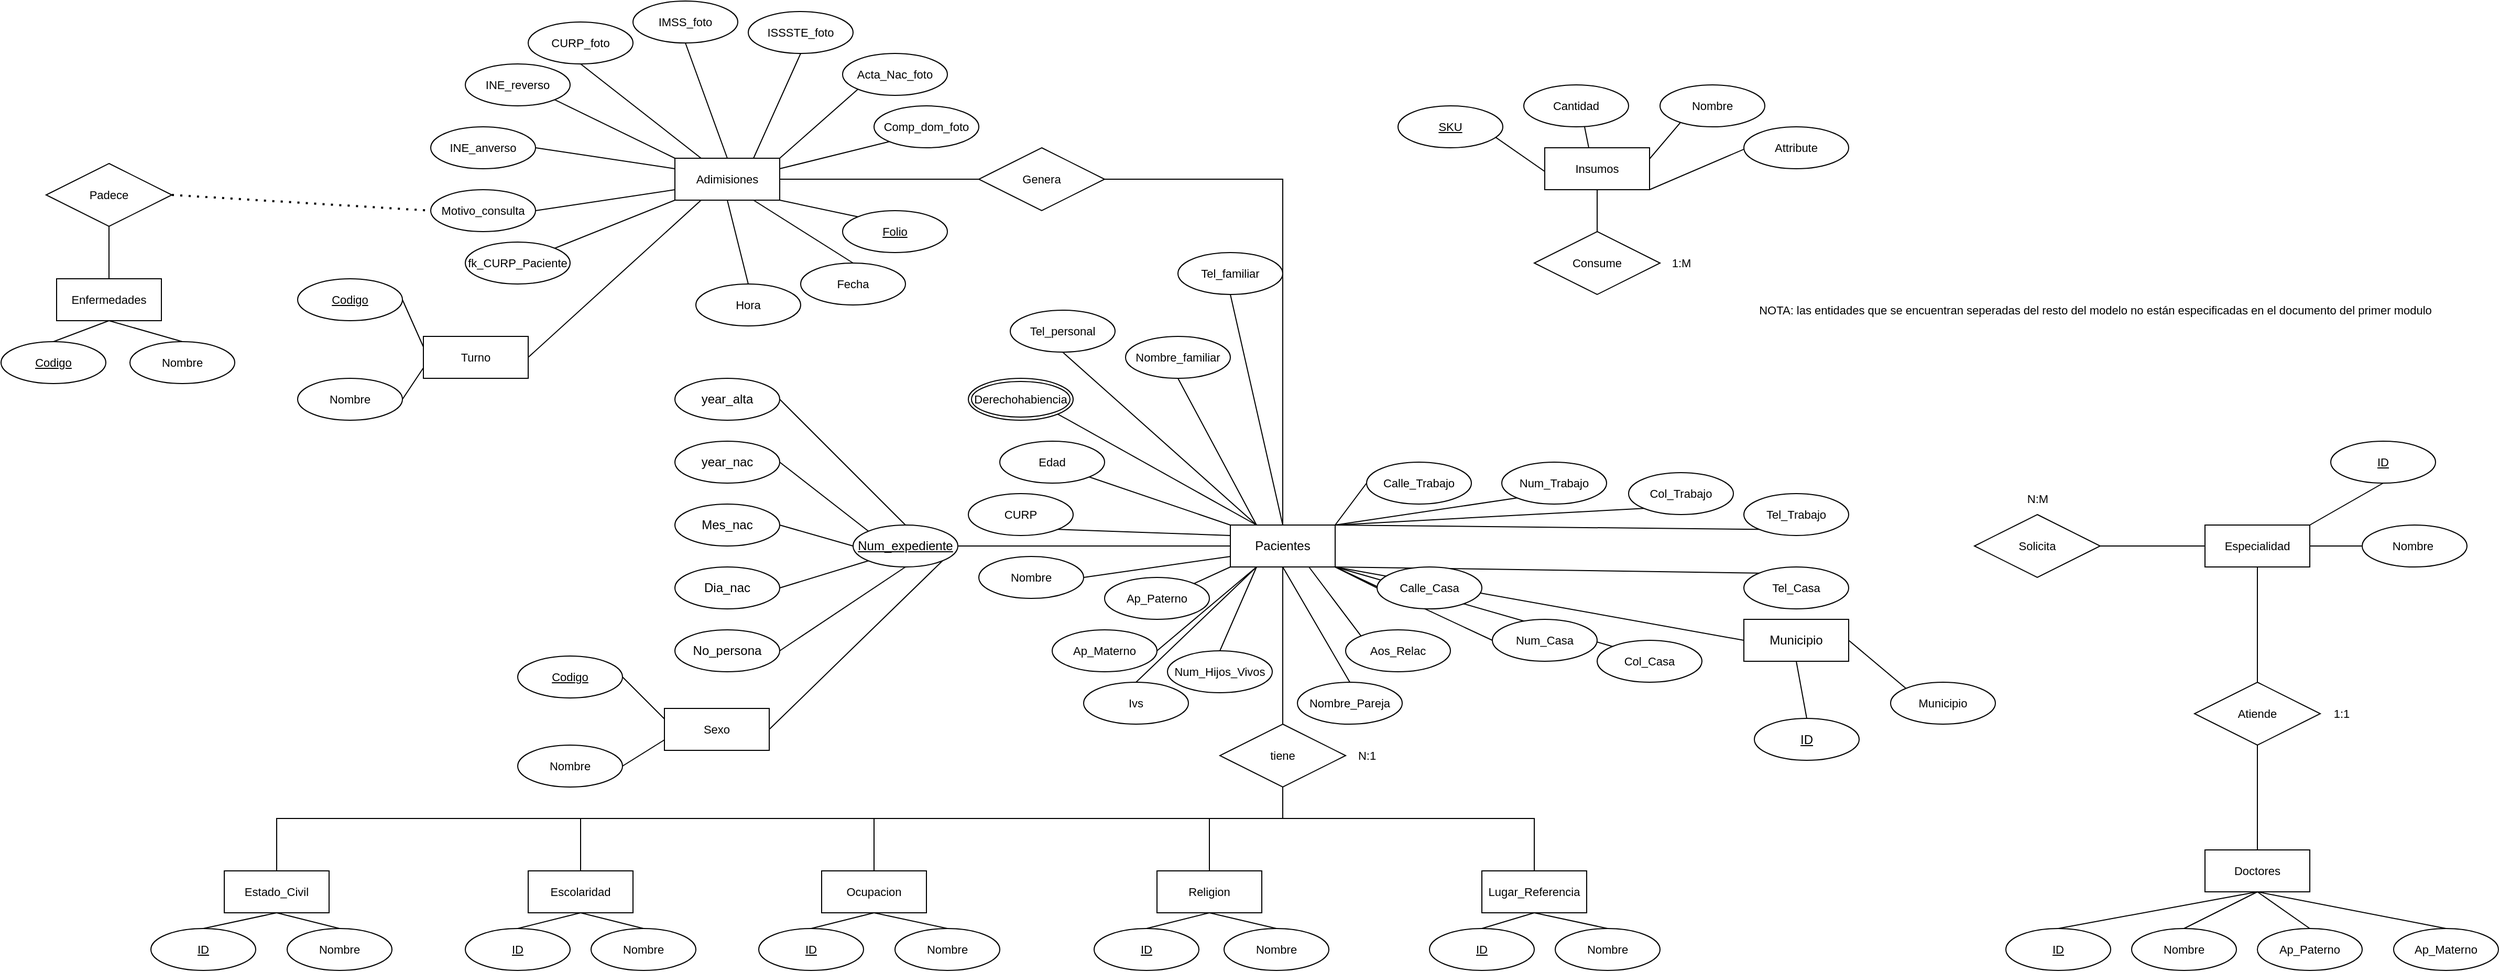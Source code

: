 <mxfile version="20.8.16" type="device"><diagram name="Página-1" id="KdOjH_OV9E3N-atYMnl3"><mxGraphModel dx="1707" dy="1693" grid="1" gridSize="10" guides="1" tooltips="1" connect="1" arrows="1" fold="1" page="1" pageScale="1" pageWidth="827" pageHeight="1169" math="0" shadow="0"><root><mxCell id="0"/><mxCell id="1" parent="0"/><mxCell id="q0qKNwdCl6eWZ-8mr_u_-44" style="edgeStyle=none;shape=connector;rounded=0;orthogonalLoop=1;jettySize=auto;html=1;exitX=0;exitY=0;exitDx=0;exitDy=0;entryX=1;entryY=1;entryDx=0;entryDy=0;labelBackgroundColor=default;strokeColor=default;fontFamily=Helvetica;fontSize=11;fontColor=default;endArrow=none;" parent="1" source="coaWw3uPjh0l6r2F-VyE-25" target="G4YI8RAcO5-3XfMsgdPJ-1" edge="1"><mxGeometry relative="1" as="geometry"/></mxCell><mxCell id="q0qKNwdCl6eWZ-8mr_u_-43" style="edgeStyle=none;shape=connector;rounded=0;orthogonalLoop=1;jettySize=auto;html=1;entryX=1;entryY=1;entryDx=0;entryDy=0;labelBackgroundColor=default;strokeColor=default;fontFamily=Helvetica;fontSize=11;fontColor=default;endArrow=none;exitX=0;exitY=0.5;exitDx=0;exitDy=0;" parent="1" source="9sOYKm0W4JcWEYQdcKSD-1" target="G4YI8RAcO5-3XfMsgdPJ-1" edge="1"><mxGeometry relative="1" as="geometry"><mxPoint x="830" y="460" as="sourcePoint"/></mxGeometry></mxCell><mxCell id="coaWw3uPjh0l6r2F-VyE-11" style="edgeStyle=none;shape=connector;rounded=0;orthogonalLoop=1;jettySize=auto;html=1;exitX=0;exitY=0.25;exitDx=0;exitDy=0;entryX=1;entryY=1;entryDx=0;entryDy=0;labelBackgroundColor=default;strokeColor=default;fontFamily=Helvetica;fontSize=11;fontColor=default;endArrow=none;" parent="1" source="G4YI8RAcO5-3XfMsgdPJ-1" target="G4YI8RAcO5-3XfMsgdPJ-18" edge="1"><mxGeometry relative="1" as="geometry"/></mxCell><mxCell id="coaWw3uPjh0l6r2F-VyE-43" style="edgeStyle=none;shape=connector;rounded=0;orthogonalLoop=1;jettySize=auto;html=1;exitX=0.75;exitY=1;exitDx=0;exitDy=0;entryX=0;entryY=0;entryDx=0;entryDy=0;labelBackgroundColor=default;strokeColor=default;fontFamily=Helvetica;fontSize=11;fontColor=default;endArrow=none;" parent="1" source="G4YI8RAcO5-3XfMsgdPJ-1" target="coaWw3uPjh0l6r2F-VyE-22" edge="1"><mxGeometry relative="1" as="geometry"/></mxCell><mxCell id="coaWw3uPjh0l6r2F-VyE-44" style="edgeStyle=none;shape=connector;rounded=0;orthogonalLoop=1;jettySize=auto;html=1;exitX=0.25;exitY=1;exitDx=0;exitDy=0;entryX=0.5;entryY=0;entryDx=0;entryDy=0;labelBackgroundColor=default;strokeColor=default;fontFamily=Helvetica;fontSize=11;fontColor=default;endArrow=none;" parent="1" source="G4YI8RAcO5-3XfMsgdPJ-1" target="coaWw3uPjh0l6r2F-VyE-10" edge="1"><mxGeometry relative="1" as="geometry"/></mxCell><mxCell id="coaWw3uPjh0l6r2F-VyE-46" style="edgeStyle=none;shape=connector;rounded=0;orthogonalLoop=1;jettySize=auto;html=1;exitX=0.5;exitY=1;exitDx=0;exitDy=0;entryX=0.5;entryY=0;entryDx=0;entryDy=0;labelBackgroundColor=default;strokeColor=default;fontFamily=Helvetica;fontSize=11;fontColor=default;endArrow=none;" parent="1" source="G4YI8RAcO5-3XfMsgdPJ-1" target="coaWw3uPjh0l6r2F-VyE-45" edge="1"><mxGeometry relative="1" as="geometry"/></mxCell><mxCell id="coaWw3uPjh0l6r2F-VyE-61" style="edgeStyle=none;shape=connector;rounded=0;orthogonalLoop=1;jettySize=auto;html=1;exitX=1;exitY=1;exitDx=0;exitDy=0;entryX=0;entryY=0.5;entryDx=0;entryDy=0;labelBackgroundColor=default;strokeColor=default;fontFamily=Helvetica;fontSize=11;fontColor=default;endArrow=none;" parent="1" source="G4YI8RAcO5-3XfMsgdPJ-1" target="coaWw3uPjh0l6r2F-VyE-23" edge="1"><mxGeometry relative="1" as="geometry"/></mxCell><mxCell id="coaWw3uPjh0l6r2F-VyE-65" style="edgeStyle=none;shape=connector;rounded=0;orthogonalLoop=1;jettySize=auto;html=1;exitX=1;exitY=1;exitDx=0;exitDy=0;entryX=0;entryY=0;entryDx=0;entryDy=0;labelBackgroundColor=default;strokeColor=default;fontFamily=Helvetica;fontSize=11;fontColor=default;endArrow=none;" parent="1" source="G4YI8RAcO5-3XfMsgdPJ-1" target="coaWw3uPjh0l6r2F-VyE-26" edge="1"><mxGeometry relative="1" as="geometry"/></mxCell><mxCell id="coaWw3uPjh0l6r2F-VyE-66" style="edgeStyle=none;shape=connector;rounded=0;orthogonalLoop=1;jettySize=auto;html=1;exitX=1;exitY=0;exitDx=0;exitDy=0;entryX=0;entryY=0.5;entryDx=0;entryDy=0;labelBackgroundColor=default;strokeColor=default;fontFamily=Helvetica;fontSize=11;fontColor=default;endArrow=none;" parent="1" source="G4YI8RAcO5-3XfMsgdPJ-1" target="coaWw3uPjh0l6r2F-VyE-27" edge="1"><mxGeometry relative="1" as="geometry"/></mxCell><mxCell id="coaWw3uPjh0l6r2F-VyE-67" style="edgeStyle=none;shape=connector;rounded=0;orthogonalLoop=1;jettySize=auto;html=1;exitX=1;exitY=0;exitDx=0;exitDy=0;entryX=0;entryY=1;entryDx=0;entryDy=0;labelBackgroundColor=default;strokeColor=default;fontFamily=Helvetica;fontSize=11;fontColor=default;endArrow=none;" parent="1" source="G4YI8RAcO5-3XfMsgdPJ-1" target="coaWw3uPjh0l6r2F-VyE-28" edge="1"><mxGeometry relative="1" as="geometry"/></mxCell><mxCell id="coaWw3uPjh0l6r2F-VyE-68" style="edgeStyle=none;shape=connector;rounded=0;orthogonalLoop=1;jettySize=auto;html=1;exitX=1;exitY=0;exitDx=0;exitDy=0;entryX=0;entryY=1;entryDx=0;entryDy=0;labelBackgroundColor=default;strokeColor=default;fontFamily=Helvetica;fontSize=11;fontColor=default;endArrow=none;" parent="1" source="G4YI8RAcO5-3XfMsgdPJ-1" target="coaWw3uPjh0l6r2F-VyE-29" edge="1"><mxGeometry relative="1" as="geometry"/></mxCell><mxCell id="coaWw3uPjh0l6r2F-VyE-69" style="edgeStyle=none;shape=connector;rounded=0;orthogonalLoop=1;jettySize=auto;html=1;exitX=1;exitY=0;exitDx=0;exitDy=0;entryX=0;entryY=1;entryDx=0;entryDy=0;labelBackgroundColor=default;strokeColor=default;fontFamily=Helvetica;fontSize=11;fontColor=default;endArrow=none;" parent="1" source="G4YI8RAcO5-3XfMsgdPJ-1" target="coaWw3uPjh0l6r2F-VyE-30" edge="1"><mxGeometry relative="1" as="geometry"/></mxCell><mxCell id="G4YI8RAcO5-3XfMsgdPJ-1" value="Pacientes" style="whiteSpace=wrap;html=1;align=center;" parent="1" vertex="1"><mxGeometry x="350" y="360" width="100" height="40" as="geometry"/></mxCell><mxCell id="G4YI8RAcO5-3XfMsgdPJ-2" value="year_alta" style="ellipse;whiteSpace=wrap;html=1;align=center;" parent="1" vertex="1"><mxGeometry x="-180" y="220" width="100" height="40" as="geometry"/></mxCell><mxCell id="G4YI8RAcO5-3XfMsgdPJ-17" style="edgeStyle=none;shape=connector;rounded=0;orthogonalLoop=1;jettySize=auto;html=1;exitX=1;exitY=0.5;exitDx=0;exitDy=0;entryX=0;entryY=0.5;entryDx=0;entryDy=0;labelBackgroundColor=default;strokeColor=default;fontFamily=Helvetica;fontSize=11;fontColor=default;endArrow=none;" parent="1" source="G4YI8RAcO5-3XfMsgdPJ-3" target="G4YI8RAcO5-3XfMsgdPJ-1" edge="1"><mxGeometry relative="1" as="geometry"/></mxCell><mxCell id="G4YI8RAcO5-3XfMsgdPJ-3" value="Num_expediente" style="ellipse;whiteSpace=wrap;html=1;align=center;fontStyle=4;" parent="1" vertex="1"><mxGeometry x="-10" y="360" width="100" height="40" as="geometry"/></mxCell><mxCell id="G4YI8RAcO5-3XfMsgdPJ-12" style="edgeStyle=none;shape=connector;rounded=0;orthogonalLoop=1;jettySize=auto;html=1;exitX=1;exitY=0.5;exitDx=0;exitDy=0;entryX=0;entryY=0;entryDx=0;entryDy=0;labelBackgroundColor=default;strokeColor=default;fontFamily=Helvetica;fontSize=11;fontColor=default;endArrow=none;" parent="1" source="G4YI8RAcO5-3XfMsgdPJ-4" target="G4YI8RAcO5-3XfMsgdPJ-3" edge="1"><mxGeometry relative="1" as="geometry"/></mxCell><mxCell id="G4YI8RAcO5-3XfMsgdPJ-4" value="year_nac" style="ellipse;whiteSpace=wrap;html=1;align=center;" parent="1" vertex="1"><mxGeometry x="-180" y="280" width="100" height="40" as="geometry"/></mxCell><mxCell id="G4YI8RAcO5-3XfMsgdPJ-13" style="edgeStyle=none;shape=connector;rounded=0;orthogonalLoop=1;jettySize=auto;html=1;exitX=1;exitY=0.5;exitDx=0;exitDy=0;entryX=0;entryY=0.5;entryDx=0;entryDy=0;labelBackgroundColor=default;strokeColor=default;fontFamily=Helvetica;fontSize=11;fontColor=default;endArrow=none;" parent="1" source="G4YI8RAcO5-3XfMsgdPJ-5" target="G4YI8RAcO5-3XfMsgdPJ-3" edge="1"><mxGeometry relative="1" as="geometry"/></mxCell><mxCell id="G4YI8RAcO5-3XfMsgdPJ-5" value="Mes_nac" style="ellipse;whiteSpace=wrap;html=1;align=center;" parent="1" vertex="1"><mxGeometry x="-180" y="340" width="100" height="40" as="geometry"/></mxCell><mxCell id="G4YI8RAcO5-3XfMsgdPJ-14" style="edgeStyle=none;shape=connector;rounded=0;orthogonalLoop=1;jettySize=auto;html=1;exitX=1;exitY=0.5;exitDx=0;exitDy=0;entryX=0;entryY=1;entryDx=0;entryDy=0;labelBackgroundColor=default;strokeColor=default;fontFamily=Helvetica;fontSize=11;fontColor=default;endArrow=none;" parent="1" source="G4YI8RAcO5-3XfMsgdPJ-7" target="G4YI8RAcO5-3XfMsgdPJ-3" edge="1"><mxGeometry relative="1" as="geometry"/></mxCell><mxCell id="G4YI8RAcO5-3XfMsgdPJ-7" value="Dia_nac" style="ellipse;whiteSpace=wrap;html=1;align=center;" parent="1" vertex="1"><mxGeometry x="-180" y="400" width="100" height="40" as="geometry"/></mxCell><mxCell id="G4YI8RAcO5-3XfMsgdPJ-8" value="" style="endArrow=none;html=1;rounded=0;exitX=1;exitY=0.5;exitDx=0;exitDy=0;entryX=0.5;entryY=0;entryDx=0;entryDy=0;" parent="1" source="G4YI8RAcO5-3XfMsgdPJ-2" target="G4YI8RAcO5-3XfMsgdPJ-3" edge="1"><mxGeometry relative="1" as="geometry"><mxPoint x="-70" y="270" as="sourcePoint"/><mxPoint x="90" y="270" as="targetPoint"/></mxGeometry></mxCell><mxCell id="G4YI8RAcO5-3XfMsgdPJ-15" style="edgeStyle=none;shape=connector;rounded=0;orthogonalLoop=1;jettySize=auto;html=1;exitX=1;exitY=0.5;exitDx=0;exitDy=0;entryX=0.5;entryY=1;entryDx=0;entryDy=0;labelBackgroundColor=default;strokeColor=default;fontFamily=Helvetica;fontSize=11;fontColor=default;endArrow=none;" parent="1" source="G4YI8RAcO5-3XfMsgdPJ-9" target="G4YI8RAcO5-3XfMsgdPJ-3" edge="1"><mxGeometry relative="1" as="geometry"/></mxCell><mxCell id="G4YI8RAcO5-3XfMsgdPJ-9" value="No_persona" style="ellipse;whiteSpace=wrap;html=1;align=center;" parent="1" vertex="1"><mxGeometry x="-180" y="460" width="100" height="40" as="geometry"/></mxCell><mxCell id="G4YI8RAcO5-3XfMsgdPJ-16" style="edgeStyle=none;shape=connector;rounded=0;orthogonalLoop=1;jettySize=auto;html=1;exitX=1;exitY=0.5;exitDx=0;exitDy=0;entryX=1;entryY=1;entryDx=0;entryDy=0;labelBackgroundColor=default;strokeColor=default;fontFamily=Helvetica;fontSize=11;fontColor=default;endArrow=none;" parent="1" source="WU-v4Uy4zoRVVfhgY9IU-2" target="G4YI8RAcO5-3XfMsgdPJ-3" edge="1"><mxGeometry relative="1" as="geometry"><mxPoint x="-80.0" y="540" as="sourcePoint"/></mxGeometry></mxCell><mxCell id="G4YI8RAcO5-3XfMsgdPJ-18" value="CURP" style="ellipse;whiteSpace=wrap;html=1;align=center;fontFamily=Helvetica;fontSize=11;fontColor=default;" parent="1" vertex="1"><mxGeometry x="100" y="330" width="100" height="40" as="geometry"/></mxCell><mxCell id="coaWw3uPjh0l6r2F-VyE-12" style="edgeStyle=none;shape=connector;rounded=0;orthogonalLoop=1;jettySize=auto;html=1;exitX=1;exitY=1;exitDx=0;exitDy=0;entryX=0;entryY=0;entryDx=0;entryDy=0;labelBackgroundColor=default;strokeColor=default;fontFamily=Helvetica;fontSize=11;fontColor=default;endArrow=none;" parent="1" source="G4YI8RAcO5-3XfMsgdPJ-19" target="G4YI8RAcO5-3XfMsgdPJ-1" edge="1"><mxGeometry relative="1" as="geometry"/></mxCell><mxCell id="G4YI8RAcO5-3XfMsgdPJ-19" value="Edad" style="ellipse;whiteSpace=wrap;html=1;align=center;fontFamily=Helvetica;fontSize=11;fontColor=default;" parent="1" vertex="1"><mxGeometry x="130" y="280" width="100" height="40" as="geometry"/></mxCell><mxCell id="ZWeXODDX55q7bk78AqDk-7" style="edgeStyle=none;shape=connector;rounded=0;orthogonalLoop=1;jettySize=auto;html=1;exitX=1;exitY=1;exitDx=0;exitDy=0;entryX=0.25;entryY=0;entryDx=0;entryDy=0;labelBackgroundColor=default;strokeColor=default;fontFamily=Helvetica;fontSize=11;fontColor=default;endArrow=none;" parent="1" source="q0qKNwdCl6eWZ-8mr_u_-38" target="G4YI8RAcO5-3XfMsgdPJ-1" edge="1"><mxGeometry relative="1" as="geometry"><mxPoint x="190" y="260" as="sourcePoint"/></mxGeometry></mxCell><mxCell id="ZWeXODDX55q7bk78AqDk-11" style="edgeStyle=none;shape=connector;rounded=0;orthogonalLoop=1;jettySize=auto;html=1;exitX=0.5;exitY=1;exitDx=0;exitDy=0;entryX=0.5;entryY=0;entryDx=0;entryDy=0;labelBackgroundColor=default;strokeColor=default;fontFamily=Helvetica;fontSize=11;fontColor=default;endArrow=none;" parent="1" source="G4YI8RAcO5-3XfMsgdPJ-21" target="G4YI8RAcO5-3XfMsgdPJ-23" edge="1"><mxGeometry relative="1" as="geometry"/></mxCell><mxCell id="G4YI8RAcO5-3XfMsgdPJ-21" value="Enfermedades" style="whiteSpace=wrap;html=1;align=center;fontFamily=Helvetica;fontSize=11;fontColor=default;" parent="1" vertex="1"><mxGeometry x="-770" y="125" width="100" height="40" as="geometry"/></mxCell><mxCell id="ZWeXODDX55q7bk78AqDk-10" style="edgeStyle=none;shape=connector;rounded=0;orthogonalLoop=1;jettySize=auto;html=1;exitX=0.5;exitY=0;exitDx=0;exitDy=0;entryX=0.5;entryY=1;entryDx=0;entryDy=0;labelBackgroundColor=default;strokeColor=default;fontFamily=Helvetica;fontSize=11;fontColor=default;endArrow=none;" parent="1" source="G4YI8RAcO5-3XfMsgdPJ-22" target="G4YI8RAcO5-3XfMsgdPJ-21" edge="1"><mxGeometry relative="1" as="geometry"/></mxCell><mxCell id="G4YI8RAcO5-3XfMsgdPJ-22" value="Codigo" style="ellipse;whiteSpace=wrap;html=1;align=center;fontStyle=4;fontFamily=Helvetica;fontSize=11;fontColor=default;" parent="1" vertex="1"><mxGeometry x="-823" y="185" width="100" height="40" as="geometry"/></mxCell><mxCell id="G4YI8RAcO5-3XfMsgdPJ-23" value="Nombre" style="ellipse;whiteSpace=wrap;html=1;align=center;fontFamily=Helvetica;fontSize=11;fontColor=default;" parent="1" vertex="1"><mxGeometry x="-700" y="185" width="100" height="40" as="geometry"/></mxCell><mxCell id="coaWw3uPjh0l6r2F-VyE-13" style="edgeStyle=none;shape=connector;rounded=0;orthogonalLoop=1;jettySize=auto;html=1;exitX=0.5;exitY=1;exitDx=0;exitDy=0;entryX=0.25;entryY=0;entryDx=0;entryDy=0;labelBackgroundColor=default;strokeColor=default;fontFamily=Helvetica;fontSize=11;fontColor=default;endArrow=none;" parent="1" source="G4YI8RAcO5-3XfMsgdPJ-24" target="G4YI8RAcO5-3XfMsgdPJ-1" edge="1"><mxGeometry relative="1" as="geometry"/></mxCell><mxCell id="G4YI8RAcO5-3XfMsgdPJ-24" value="Tel_personal" style="ellipse;whiteSpace=wrap;html=1;align=center;fontFamily=Helvetica;fontSize=11;fontColor=default;" parent="1" vertex="1"><mxGeometry x="140" y="155" width="100" height="40" as="geometry"/></mxCell><mxCell id="coaWw3uPjh0l6r2F-VyE-14" style="edgeStyle=none;shape=connector;rounded=0;orthogonalLoop=1;jettySize=auto;html=1;exitX=0.5;exitY=1;exitDx=0;exitDy=0;entryX=0.5;entryY=0;entryDx=0;entryDy=0;labelBackgroundColor=default;strokeColor=default;fontFamily=Helvetica;fontSize=11;fontColor=default;endArrow=none;" parent="1" source="G4YI8RAcO5-3XfMsgdPJ-25" target="G4YI8RAcO5-3XfMsgdPJ-1" edge="1"><mxGeometry relative="1" as="geometry"/></mxCell><mxCell id="G4YI8RAcO5-3XfMsgdPJ-25" value="Tel_familiar" style="ellipse;whiteSpace=wrap;html=1;align=center;fontFamily=Helvetica;fontSize=11;fontColor=default;" parent="1" vertex="1"><mxGeometry x="300" y="100" width="100" height="40" as="geometry"/></mxCell><mxCell id="ZWeXODDX55q7bk78AqDk-13" style="edgeStyle=none;shape=connector;rounded=0;orthogonalLoop=1;jettySize=auto;html=1;exitX=0.25;exitY=1;exitDx=0;exitDy=0;entryX=0.5;entryY=0;entryDx=0;entryDy=0;labelBackgroundColor=default;strokeColor=default;fontFamily=Helvetica;fontSize=11;fontColor=default;endArrow=none;" parent="1" source="G4YI8RAcO5-3XfMsgdPJ-26" target="G4YI8RAcO5-3XfMsgdPJ-27" edge="1"><mxGeometry relative="1" as="geometry"/></mxCell><mxCell id="ZWeXODDX55q7bk78AqDk-14" style="edgeStyle=none;shape=connector;rounded=0;orthogonalLoop=1;jettySize=auto;html=1;exitX=0.5;exitY=1;exitDx=0;exitDy=0;entryX=0.5;entryY=0;entryDx=0;entryDy=0;labelBackgroundColor=default;strokeColor=default;fontFamily=Helvetica;fontSize=11;fontColor=default;endArrow=none;" parent="1" source="G4YI8RAcO5-3XfMsgdPJ-26" target="G4YI8RAcO5-3XfMsgdPJ-28" edge="1"><mxGeometry relative="1" as="geometry"/></mxCell><mxCell id="ZWeXODDX55q7bk78AqDk-15" style="edgeStyle=none;shape=connector;rounded=0;orthogonalLoop=1;jettySize=auto;html=1;exitX=0.75;exitY=1;exitDx=0;exitDy=0;entryX=0.5;entryY=0;entryDx=0;entryDy=0;labelBackgroundColor=default;strokeColor=default;fontFamily=Helvetica;fontSize=11;fontColor=default;endArrow=none;" parent="1" source="G4YI8RAcO5-3XfMsgdPJ-26" target="G4YI8RAcO5-3XfMsgdPJ-29" edge="1"><mxGeometry relative="1" as="geometry"/></mxCell><mxCell id="ZWeXODDX55q7bk78AqDk-16" style="edgeStyle=none;shape=connector;rounded=0;orthogonalLoop=1;jettySize=auto;html=1;exitX=1;exitY=1;exitDx=0;exitDy=0;entryX=0.5;entryY=0;entryDx=0;entryDy=0;labelBackgroundColor=default;strokeColor=default;fontFamily=Helvetica;fontSize=11;fontColor=default;endArrow=none;" parent="1" source="G4YI8RAcO5-3XfMsgdPJ-26" target="G4YI8RAcO5-3XfMsgdPJ-30" edge="1"><mxGeometry relative="1" as="geometry"/></mxCell><mxCell id="q0qKNwdCl6eWZ-8mr_u_-1" style="edgeStyle=none;shape=connector;rounded=0;orthogonalLoop=1;jettySize=auto;html=1;exitX=0.5;exitY=1;exitDx=0;exitDy=0;entryX=0.5;entryY=0;entryDx=0;entryDy=0;labelBackgroundColor=default;strokeColor=default;fontFamily=Helvetica;fontSize=11;fontColor=default;endArrow=none;" parent="1" source="G4YI8RAcO5-3XfMsgdPJ-26" target="LsY9stn_biNEFSDJ_-8A-3" edge="1"><mxGeometry relative="1" as="geometry"/></mxCell><mxCell id="G4YI8RAcO5-3XfMsgdPJ-26" value="Insumos" style="whiteSpace=wrap;html=1;align=center;fontFamily=Helvetica;fontSize=11;fontColor=default;" parent="1" vertex="1"><mxGeometry x="650" width="100" height="40" as="geometry"/></mxCell><mxCell id="G4YI8RAcO5-3XfMsgdPJ-27" value="SKU" style="ellipse;whiteSpace=wrap;html=1;align=center;fontStyle=4;fontFamily=Helvetica;fontSize=11;fontColor=default;" parent="1" vertex="1"><mxGeometry x="510" y="-40" width="100" height="40" as="geometry"/></mxCell><mxCell id="G4YI8RAcO5-3XfMsgdPJ-28" value="Cantidad" style="ellipse;whiteSpace=wrap;html=1;align=center;fontFamily=Helvetica;fontSize=11;fontColor=default;" parent="1" vertex="1"><mxGeometry x="630" y="-60" width="100" height="40" as="geometry"/></mxCell><mxCell id="G4YI8RAcO5-3XfMsgdPJ-29" value="Nombre" style="ellipse;whiteSpace=wrap;html=1;align=center;fontFamily=Helvetica;fontSize=11;fontColor=default;" parent="1" vertex="1"><mxGeometry x="760" y="-60" width="100" height="40" as="geometry"/></mxCell><mxCell id="G4YI8RAcO5-3XfMsgdPJ-30" value="Attribute" style="ellipse;whiteSpace=wrap;html=1;align=center;fontFamily=Helvetica;fontSize=11;fontColor=default;" parent="1" vertex="1"><mxGeometry x="840" y="-20" width="100" height="40" as="geometry"/></mxCell><mxCell id="ZWeXODDX55q7bk78AqDk-19" style="edgeStyle=none;shape=connector;rounded=0;orthogonalLoop=1;jettySize=auto;html=1;exitX=1;exitY=0;exitDx=0;exitDy=0;entryX=0.5;entryY=1;entryDx=0;entryDy=0;labelBackgroundColor=default;strokeColor=default;fontFamily=Helvetica;fontSize=11;fontColor=default;endArrow=none;" parent="1" source="ZWeXODDX55q7bk78AqDk-12" target="ZWeXODDX55q7bk78AqDk-17" edge="1"><mxGeometry relative="1" as="geometry"/></mxCell><mxCell id="ZWeXODDX55q7bk78AqDk-20" style="edgeStyle=none;shape=connector;rounded=0;orthogonalLoop=1;jettySize=auto;html=1;exitX=1;exitY=0.5;exitDx=0;exitDy=0;entryX=0;entryY=0.5;entryDx=0;entryDy=0;labelBackgroundColor=default;strokeColor=default;fontFamily=Helvetica;fontSize=11;fontColor=default;endArrow=none;" parent="1" source="ZWeXODDX55q7bk78AqDk-12" target="ZWeXODDX55q7bk78AqDk-18" edge="1"><mxGeometry relative="1" as="geometry"/></mxCell><mxCell id="coaWw3uPjh0l6r2F-VyE-73" style="edgeStyle=none;shape=connector;rounded=0;orthogonalLoop=1;jettySize=auto;html=1;exitX=0.5;exitY=1;exitDx=0;exitDy=0;entryX=0.5;entryY=0;entryDx=0;entryDy=0;labelBackgroundColor=default;strokeColor=default;fontFamily=Helvetica;fontSize=11;fontColor=default;endArrow=none;" parent="1" source="ZWeXODDX55q7bk78AqDk-12" target="coaWw3uPjh0l6r2F-VyE-71" edge="1"><mxGeometry relative="1" as="geometry"/></mxCell><mxCell id="ZWeXODDX55q7bk78AqDk-12" value="Especialidad" style="whiteSpace=wrap;html=1;align=center;fontFamily=Helvetica;fontSize=11;fontColor=default;" parent="1" vertex="1"><mxGeometry x="1280" y="360" width="100" height="40" as="geometry"/></mxCell><mxCell id="ZWeXODDX55q7bk78AqDk-17" value="ID" style="ellipse;whiteSpace=wrap;html=1;align=center;fontStyle=4;fontFamily=Helvetica;fontSize=11;fontColor=default;" parent="1" vertex="1"><mxGeometry x="1400" y="280" width="100" height="40" as="geometry"/></mxCell><mxCell id="ZWeXODDX55q7bk78AqDk-18" value="Nombre&amp;nbsp;" style="ellipse;whiteSpace=wrap;html=1;align=center;fontFamily=Helvetica;fontSize=11;fontColor=default;" parent="1" vertex="1"><mxGeometry x="1430" y="360" width="100" height="40" as="geometry"/></mxCell><mxCell id="coaWw3uPjh0l6r2F-VyE-15" style="edgeStyle=none;shape=connector;rounded=0;orthogonalLoop=1;jettySize=auto;html=1;exitX=1;exitY=0.5;exitDx=0;exitDy=0;entryX=0;entryY=0.75;entryDx=0;entryDy=0;labelBackgroundColor=default;strokeColor=default;fontFamily=Helvetica;fontSize=11;fontColor=default;endArrow=none;" parent="1" source="coaWw3uPjh0l6r2F-VyE-1" target="G4YI8RAcO5-3XfMsgdPJ-1" edge="1"><mxGeometry relative="1" as="geometry"/></mxCell><mxCell id="coaWw3uPjh0l6r2F-VyE-1" value="Nombre" style="ellipse;whiteSpace=wrap;html=1;align=center;fontFamily=Helvetica;fontSize=11;fontColor=default;" parent="1" vertex="1"><mxGeometry x="110" y="390" width="100" height="40" as="geometry"/></mxCell><mxCell id="coaWw3uPjh0l6r2F-VyE-16" style="edgeStyle=none;shape=connector;rounded=0;orthogonalLoop=1;jettySize=auto;html=1;exitX=1;exitY=0;exitDx=0;exitDy=0;entryX=0;entryY=1;entryDx=0;entryDy=0;labelBackgroundColor=default;strokeColor=default;fontFamily=Helvetica;fontSize=11;fontColor=default;endArrow=none;" parent="1" source="coaWw3uPjh0l6r2F-VyE-2" target="G4YI8RAcO5-3XfMsgdPJ-1" edge="1"><mxGeometry relative="1" as="geometry"/></mxCell><mxCell id="coaWw3uPjh0l6r2F-VyE-2" value="Ap_Paterno" style="ellipse;whiteSpace=wrap;html=1;align=center;fontFamily=Helvetica;fontSize=11;fontColor=default;" parent="1" vertex="1"><mxGeometry x="230" y="410" width="100" height="40" as="geometry"/></mxCell><mxCell id="coaWw3uPjh0l6r2F-VyE-17" style="edgeStyle=none;shape=connector;rounded=0;orthogonalLoop=1;jettySize=auto;html=1;exitX=1;exitY=0.5;exitDx=0;exitDy=0;entryX=0.25;entryY=1;entryDx=0;entryDy=0;labelBackgroundColor=default;strokeColor=default;fontFamily=Helvetica;fontSize=11;fontColor=default;endArrow=none;" parent="1" source="coaWw3uPjh0l6r2F-VyE-3" target="G4YI8RAcO5-3XfMsgdPJ-1" edge="1"><mxGeometry relative="1" as="geometry"/></mxCell><mxCell id="coaWw3uPjh0l6r2F-VyE-3" value="Ap_Materno" style="ellipse;whiteSpace=wrap;html=1;align=center;fontFamily=Helvetica;fontSize=11;fontColor=default;" parent="1" vertex="1"><mxGeometry x="180" y="460" width="100" height="40" as="geometry"/></mxCell><mxCell id="coaWw3uPjh0l6r2F-VyE-47" style="edgeStyle=none;shape=connector;rounded=0;orthogonalLoop=1;jettySize=auto;html=1;exitX=0.5;exitY=0;exitDx=0;exitDy=0;entryX=0.5;entryY=1;entryDx=0;entryDy=0;labelBackgroundColor=default;strokeColor=default;fontFamily=Helvetica;fontSize=11;fontColor=default;endArrow=none;" parent="1" source="coaWw3uPjh0l6r2F-VyE-4" target="coaWw3uPjh0l6r2F-VyE-45" edge="1"><mxGeometry relative="1" as="geometry"><Array as="points"><mxPoint x="-560" y="640"/><mxPoint x="400" y="640"/></Array></mxGeometry></mxCell><mxCell id="coaWw3uPjh0l6r2F-VyE-4" value="Estado_Civil" style="whiteSpace=wrap;html=1;align=center;fontFamily=Helvetica;fontSize=11;fontColor=default;" parent="1" vertex="1"><mxGeometry x="-610" y="690" width="100" height="40" as="geometry"/></mxCell><mxCell id="coaWw3uPjh0l6r2F-VyE-7" style="edgeStyle=none;shape=connector;rounded=0;orthogonalLoop=1;jettySize=auto;html=1;exitX=0.5;exitY=0;exitDx=0;exitDy=0;entryX=0.5;entryY=1;entryDx=0;entryDy=0;labelBackgroundColor=default;strokeColor=default;fontFamily=Helvetica;fontSize=11;fontColor=default;endArrow=none;" parent="1" source="coaWw3uPjh0l6r2F-VyE-5" target="coaWw3uPjh0l6r2F-VyE-4" edge="1"><mxGeometry relative="1" as="geometry"/></mxCell><mxCell id="coaWw3uPjh0l6r2F-VyE-5" value="ID" style="ellipse;whiteSpace=wrap;html=1;align=center;fontStyle=4;fontFamily=Helvetica;fontSize=11;fontColor=default;" parent="1" vertex="1"><mxGeometry x="-680" y="745" width="100" height="40" as="geometry"/></mxCell><mxCell id="coaWw3uPjh0l6r2F-VyE-8" style="edgeStyle=none;shape=connector;rounded=0;orthogonalLoop=1;jettySize=auto;html=1;exitX=0.5;exitY=0;exitDx=0;exitDy=0;entryX=0.5;entryY=1;entryDx=0;entryDy=0;labelBackgroundColor=default;strokeColor=default;fontFamily=Helvetica;fontSize=11;fontColor=default;endArrow=none;" parent="1" source="coaWw3uPjh0l6r2F-VyE-6" target="coaWw3uPjh0l6r2F-VyE-4" edge="1"><mxGeometry relative="1" as="geometry"/></mxCell><mxCell id="coaWw3uPjh0l6r2F-VyE-6" value="Nombre" style="ellipse;whiteSpace=wrap;html=1;align=center;fontFamily=Helvetica;fontSize=11;fontColor=default;" parent="1" vertex="1"><mxGeometry x="-550" y="745" width="100" height="40" as="geometry"/></mxCell><mxCell id="coaWw3uPjh0l6r2F-VyE-19" style="edgeStyle=none;shape=connector;rounded=0;orthogonalLoop=1;jettySize=auto;html=1;exitX=0.5;exitY=0;exitDx=0;exitDy=0;entryX=0.25;entryY=1;entryDx=0;entryDy=0;labelBackgroundColor=default;strokeColor=default;fontFamily=Helvetica;fontSize=11;fontColor=default;endArrow=none;" parent="1" source="coaWw3uPjh0l6r2F-VyE-9" target="G4YI8RAcO5-3XfMsgdPJ-1" edge="1"><mxGeometry relative="1" as="geometry"/></mxCell><mxCell id="coaWw3uPjh0l6r2F-VyE-9" value="Ivs" style="ellipse;whiteSpace=wrap;html=1;align=center;fontFamily=Helvetica;fontSize=11;fontColor=default;" parent="1" vertex="1"><mxGeometry x="210" y="510" width="100" height="40" as="geometry"/></mxCell><mxCell id="coaWw3uPjh0l6r2F-VyE-10" value="Num_Hijos_Vivos" style="ellipse;whiteSpace=wrap;html=1;align=center;fontFamily=Helvetica;fontSize=11;fontColor=default;" parent="1" vertex="1"><mxGeometry x="290" y="480" width="100" height="40" as="geometry"/></mxCell><mxCell id="coaWw3uPjh0l6r2F-VyE-21" style="edgeStyle=none;shape=connector;rounded=0;orthogonalLoop=1;jettySize=auto;html=1;exitX=0.5;exitY=0;exitDx=0;exitDy=0;entryX=0.5;entryY=1;entryDx=0;entryDy=0;labelBackgroundColor=default;strokeColor=default;fontFamily=Helvetica;fontSize=11;fontColor=default;endArrow=none;" parent="1" source="coaWw3uPjh0l6r2F-VyE-18" target="G4YI8RAcO5-3XfMsgdPJ-1" edge="1"><mxGeometry relative="1" as="geometry"/></mxCell><mxCell id="coaWw3uPjh0l6r2F-VyE-18" value="Nombre_Pareja" style="ellipse;whiteSpace=wrap;html=1;align=center;fontFamily=Helvetica;fontSize=11;fontColor=default;" parent="1" vertex="1"><mxGeometry x="414" y="510" width="100" height="40" as="geometry"/></mxCell><mxCell id="coaWw3uPjh0l6r2F-VyE-22" value="Aos_Relac" style="ellipse;whiteSpace=wrap;html=1;align=center;fontFamily=Helvetica;fontSize=11;fontColor=default;" parent="1" vertex="1"><mxGeometry x="460" y="460" width="100" height="40" as="geometry"/></mxCell><mxCell id="coaWw3uPjh0l6r2F-VyE-63" style="edgeStyle=none;shape=connector;rounded=0;orthogonalLoop=1;jettySize=auto;html=1;exitX=0;exitY=0.5;exitDx=0;exitDy=0;entryX=1;entryY=1;entryDx=0;entryDy=0;labelBackgroundColor=default;strokeColor=default;fontFamily=Helvetica;fontSize=11;fontColor=default;endArrow=none;" parent="1" source="coaWw3uPjh0l6r2F-VyE-24" target="G4YI8RAcO5-3XfMsgdPJ-1" edge="1"><mxGeometry relative="1" as="geometry"/></mxCell><mxCell id="coaWw3uPjh0l6r2F-VyE-23" value="Calle_Casa" style="ellipse;whiteSpace=wrap;html=1;align=center;fontFamily=Helvetica;fontSize=11;fontColor=default;" parent="1" vertex="1"><mxGeometry x="490" y="400" width="100" height="40" as="geometry"/></mxCell><mxCell id="coaWw3uPjh0l6r2F-VyE-25" value="Col_Casa" style="ellipse;whiteSpace=wrap;html=1;align=center;fontFamily=Helvetica;fontSize=11;fontColor=default;" parent="1" vertex="1"><mxGeometry x="700" y="470" width="100" height="40" as="geometry"/></mxCell><mxCell id="coaWw3uPjh0l6r2F-VyE-26" value="Tel_Casa" style="ellipse;whiteSpace=wrap;html=1;align=center;fontFamily=Helvetica;fontSize=11;fontColor=default;" parent="1" vertex="1"><mxGeometry x="840" y="400" width="100" height="40" as="geometry"/></mxCell><mxCell id="coaWw3uPjh0l6r2F-VyE-27" value="Calle_Trabajo" style="ellipse;whiteSpace=wrap;html=1;align=center;fontFamily=Helvetica;fontSize=11;fontColor=default;" parent="1" vertex="1"><mxGeometry x="480" y="300" width="100" height="40" as="geometry"/></mxCell><mxCell id="coaWw3uPjh0l6r2F-VyE-28" value="Num_Trabajo" style="ellipse;whiteSpace=wrap;html=1;align=center;fontFamily=Helvetica;fontSize=11;fontColor=default;" parent="1" vertex="1"><mxGeometry x="609" y="300" width="100" height="40" as="geometry"/></mxCell><mxCell id="coaWw3uPjh0l6r2F-VyE-29" value="Col_Trabajo" style="ellipse;whiteSpace=wrap;html=1;align=center;fontFamily=Helvetica;fontSize=11;fontColor=default;" parent="1" vertex="1"><mxGeometry x="730" y="310" width="100" height="40" as="geometry"/></mxCell><mxCell id="coaWw3uPjh0l6r2F-VyE-30" value="Tel_Trabajo" style="ellipse;whiteSpace=wrap;html=1;align=center;fontFamily=Helvetica;fontSize=11;fontColor=default;" parent="1" vertex="1"><mxGeometry x="840" y="330" width="100" height="40" as="geometry"/></mxCell><mxCell id="coaWw3uPjh0l6r2F-VyE-50" style="edgeStyle=none;shape=connector;rounded=0;orthogonalLoop=1;jettySize=auto;html=1;exitX=0.5;exitY=0;exitDx=0;exitDy=0;entryX=0.5;entryY=1;entryDx=0;entryDy=0;labelBackgroundColor=default;strokeColor=default;fontFamily=Helvetica;fontSize=11;fontColor=default;endArrow=none;" parent="1" source="coaWw3uPjh0l6r2F-VyE-31" target="coaWw3uPjh0l6r2F-VyE-45" edge="1"><mxGeometry relative="1" as="geometry"><Array as="points"><mxPoint x="-270" y="640"/><mxPoint x="400" y="640"/></Array></mxGeometry></mxCell><mxCell id="coaWw3uPjh0l6r2F-VyE-31" value="Escolaridad" style="whiteSpace=wrap;html=1;align=center;fontFamily=Helvetica;fontSize=11;fontColor=default;" parent="1" vertex="1"><mxGeometry x="-320" y="690" width="100" height="40" as="geometry"/></mxCell><mxCell id="coaWw3uPjh0l6r2F-VyE-51" style="edgeStyle=none;shape=connector;rounded=0;orthogonalLoop=1;jettySize=auto;html=1;exitX=0.5;exitY=0;exitDx=0;exitDy=0;labelBackgroundColor=default;strokeColor=default;fontFamily=Helvetica;fontSize=11;fontColor=default;endArrow=none;" parent="1" source="coaWw3uPjh0l6r2F-VyE-32" edge="1"><mxGeometry relative="1" as="geometry"><Array as="points"><mxPoint x="10" y="640"/></Array><mxPoint x="400" y="640" as="targetPoint"/></mxGeometry></mxCell><mxCell id="coaWw3uPjh0l6r2F-VyE-32" value="Ocupacion" style="whiteSpace=wrap;html=1;align=center;fontFamily=Helvetica;fontSize=11;fontColor=default;" parent="1" vertex="1"><mxGeometry x="-40" y="690" width="100" height="40" as="geometry"/></mxCell><mxCell id="coaWw3uPjh0l6r2F-VyE-49" style="edgeStyle=none;shape=connector;rounded=0;orthogonalLoop=1;jettySize=auto;html=1;exitX=0.5;exitY=0;exitDx=0;exitDy=0;entryX=0.5;entryY=1;entryDx=0;entryDy=0;labelBackgroundColor=default;strokeColor=default;fontFamily=Helvetica;fontSize=11;fontColor=default;endArrow=none;" parent="1" source="coaWw3uPjh0l6r2F-VyE-33" target="coaWw3uPjh0l6r2F-VyE-45" edge="1"><mxGeometry relative="1" as="geometry"><Array as="points"><mxPoint x="330" y="640"/><mxPoint x="400" y="640"/></Array></mxGeometry></mxCell><mxCell id="coaWw3uPjh0l6r2F-VyE-83" style="edgeStyle=none;shape=connector;rounded=0;orthogonalLoop=1;jettySize=auto;html=1;exitX=0.5;exitY=1;exitDx=0;exitDy=0;entryX=0.5;entryY=0;entryDx=0;entryDy=0;labelBackgroundColor=default;strokeColor=default;fontFamily=Helvetica;fontSize=11;fontColor=default;endArrow=none;" parent="1" source="coaWw3uPjh0l6r2F-VyE-33" target="coaWw3uPjh0l6r2F-VyE-41" edge="1"><mxGeometry relative="1" as="geometry"/></mxCell><mxCell id="coaWw3uPjh0l6r2F-VyE-33" value="Religion" style="whiteSpace=wrap;html=1;align=center;fontFamily=Helvetica;fontSize=11;fontColor=default;" parent="1" vertex="1"><mxGeometry x="280" y="690" width="100" height="40" as="geometry"/></mxCell><mxCell id="coaWw3uPjh0l6r2F-VyE-48" style="edgeStyle=none;shape=connector;rounded=0;orthogonalLoop=1;jettySize=auto;html=1;exitX=0.5;exitY=0;exitDx=0;exitDy=0;entryX=0.5;entryY=1;entryDx=0;entryDy=0;labelBackgroundColor=default;strokeColor=default;fontFamily=Helvetica;fontSize=11;fontColor=default;endArrow=none;" parent="1" source="coaWw3uPjh0l6r2F-VyE-34" target="coaWw3uPjh0l6r2F-VyE-45" edge="1"><mxGeometry relative="1" as="geometry"><Array as="points"><mxPoint x="640" y="640"/><mxPoint x="400" y="640"/></Array></mxGeometry></mxCell><mxCell id="coaWw3uPjh0l6r2F-VyE-34" value="Lugar_Referencia" style="whiteSpace=wrap;html=1;align=center;fontFamily=Helvetica;fontSize=11;fontColor=default;" parent="1" vertex="1"><mxGeometry x="590" y="690" width="100" height="40" as="geometry"/></mxCell><mxCell id="coaWw3uPjh0l6r2F-VyE-79" style="edgeStyle=none;shape=connector;rounded=0;orthogonalLoop=1;jettySize=auto;html=1;exitX=0.5;exitY=0;exitDx=0;exitDy=0;entryX=0.5;entryY=1;entryDx=0;entryDy=0;labelBackgroundColor=default;strokeColor=default;fontFamily=Helvetica;fontSize=11;fontColor=default;endArrow=none;" parent="1" source="coaWw3uPjh0l6r2F-VyE-35" target="coaWw3uPjh0l6r2F-VyE-31" edge="1"><mxGeometry relative="1" as="geometry"/></mxCell><mxCell id="coaWw3uPjh0l6r2F-VyE-35" value="ID" style="ellipse;whiteSpace=wrap;html=1;align=center;fontStyle=4;fontFamily=Helvetica;fontSize=11;fontColor=default;" parent="1" vertex="1"><mxGeometry x="-380" y="745" width="100" height="40" as="geometry"/></mxCell><mxCell id="coaWw3uPjh0l6r2F-VyE-80" style="edgeStyle=none;shape=connector;rounded=0;orthogonalLoop=1;jettySize=auto;html=1;exitX=0.5;exitY=0;exitDx=0;exitDy=0;entryX=0.5;entryY=1;entryDx=0;entryDy=0;labelBackgroundColor=default;strokeColor=default;fontFamily=Helvetica;fontSize=11;fontColor=default;endArrow=none;" parent="1" source="coaWw3uPjh0l6r2F-VyE-36" target="coaWw3uPjh0l6r2F-VyE-31" edge="1"><mxGeometry relative="1" as="geometry"/></mxCell><mxCell id="coaWw3uPjh0l6r2F-VyE-36" value="Nombre" style="ellipse;whiteSpace=wrap;html=1;align=center;fontFamily=Helvetica;fontSize=11;fontColor=default;" parent="1" vertex="1"><mxGeometry x="-260" y="745" width="100" height="40" as="geometry"/></mxCell><mxCell id="coaWw3uPjh0l6r2F-VyE-81" style="edgeStyle=none;shape=connector;rounded=0;orthogonalLoop=1;jettySize=auto;html=1;exitX=0.5;exitY=0;exitDx=0;exitDy=0;entryX=0.5;entryY=1;entryDx=0;entryDy=0;labelBackgroundColor=default;strokeColor=default;fontFamily=Helvetica;fontSize=11;fontColor=default;endArrow=none;" parent="1" source="coaWw3uPjh0l6r2F-VyE-37" target="coaWw3uPjh0l6r2F-VyE-32" edge="1"><mxGeometry relative="1" as="geometry"/></mxCell><mxCell id="coaWw3uPjh0l6r2F-VyE-37" value="ID" style="ellipse;whiteSpace=wrap;html=1;align=center;fontStyle=4;fontFamily=Helvetica;fontSize=11;fontColor=default;" parent="1" vertex="1"><mxGeometry x="-100" y="745" width="100" height="40" as="geometry"/></mxCell><mxCell id="coaWw3uPjh0l6r2F-VyE-82" style="edgeStyle=none;shape=connector;rounded=0;orthogonalLoop=1;jettySize=auto;html=1;exitX=0.5;exitY=0;exitDx=0;exitDy=0;labelBackgroundColor=default;strokeColor=default;fontFamily=Helvetica;fontSize=11;fontColor=default;endArrow=none;entryX=0.5;entryY=1;entryDx=0;entryDy=0;" parent="1" source="coaWw3uPjh0l6r2F-VyE-38" target="coaWw3uPjh0l6r2F-VyE-32" edge="1"><mxGeometry relative="1" as="geometry"><mxPoint x="400" y="730" as="targetPoint"/></mxGeometry></mxCell><mxCell id="coaWw3uPjh0l6r2F-VyE-38" value="Nombre" style="ellipse;whiteSpace=wrap;html=1;align=center;fontFamily=Helvetica;fontSize=11;fontColor=default;" parent="1" vertex="1"><mxGeometry x="30" y="745" width="100" height="40" as="geometry"/></mxCell><mxCell id="coaWw3uPjh0l6r2F-VyE-85" style="edgeStyle=none;shape=connector;rounded=0;orthogonalLoop=1;jettySize=auto;html=1;exitX=0.5;exitY=0;exitDx=0;exitDy=0;entryX=0.5;entryY=1;entryDx=0;entryDy=0;labelBackgroundColor=default;strokeColor=default;fontFamily=Helvetica;fontSize=11;fontColor=default;endArrow=none;" parent="1" source="coaWw3uPjh0l6r2F-VyE-39" target="coaWw3uPjh0l6r2F-VyE-34" edge="1"><mxGeometry relative="1" as="geometry"/></mxCell><mxCell id="coaWw3uPjh0l6r2F-VyE-39" value="ID" style="ellipse;whiteSpace=wrap;html=1;align=center;fontStyle=4;fontFamily=Helvetica;fontSize=11;fontColor=default;" parent="1" vertex="1"><mxGeometry x="540" y="745" width="100" height="40" as="geometry"/></mxCell><mxCell id="coaWw3uPjh0l6r2F-VyE-86" style="edgeStyle=none;shape=connector;rounded=0;orthogonalLoop=1;jettySize=auto;html=1;exitX=0.5;exitY=0;exitDx=0;exitDy=0;entryX=0.5;entryY=1;entryDx=0;entryDy=0;labelBackgroundColor=default;strokeColor=default;fontFamily=Helvetica;fontSize=11;fontColor=default;endArrow=none;" parent="1" source="coaWw3uPjh0l6r2F-VyE-40" target="coaWw3uPjh0l6r2F-VyE-34" edge="1"><mxGeometry relative="1" as="geometry"/></mxCell><mxCell id="coaWw3uPjh0l6r2F-VyE-40" value="Nombre" style="ellipse;whiteSpace=wrap;html=1;align=center;fontFamily=Helvetica;fontSize=11;fontColor=default;" parent="1" vertex="1"><mxGeometry x="660" y="745" width="100" height="40" as="geometry"/></mxCell><mxCell id="coaWw3uPjh0l6r2F-VyE-41" value="ID" style="ellipse;whiteSpace=wrap;html=1;align=center;fontStyle=4;fontFamily=Helvetica;fontSize=11;fontColor=default;" parent="1" vertex="1"><mxGeometry x="220" y="745" width="100" height="40" as="geometry"/></mxCell><mxCell id="coaWw3uPjh0l6r2F-VyE-84" style="edgeStyle=none;shape=connector;rounded=0;orthogonalLoop=1;jettySize=auto;html=1;exitX=0.5;exitY=0;exitDx=0;exitDy=0;entryX=0.5;entryY=1;entryDx=0;entryDy=0;labelBackgroundColor=default;strokeColor=default;fontFamily=Helvetica;fontSize=11;fontColor=default;endArrow=none;" parent="1" source="coaWw3uPjh0l6r2F-VyE-42" target="coaWw3uPjh0l6r2F-VyE-33" edge="1"><mxGeometry relative="1" as="geometry"/></mxCell><mxCell id="coaWw3uPjh0l6r2F-VyE-42" value="Nombre" style="ellipse;whiteSpace=wrap;html=1;align=center;fontFamily=Helvetica;fontSize=11;fontColor=default;" parent="1" vertex="1"><mxGeometry x="344" y="745" width="100" height="40" as="geometry"/></mxCell><mxCell id="coaWw3uPjh0l6r2F-VyE-45" value="tiene" style="shape=rhombus;perimeter=rhombusPerimeter;whiteSpace=wrap;html=1;align=center;fontFamily=Helvetica;fontSize=11;fontColor=default;" parent="1" vertex="1"><mxGeometry x="340" y="550" width="120" height="60" as="geometry"/></mxCell><mxCell id="coaWw3uPjh0l6r2F-VyE-52" value="Doctores" style="whiteSpace=wrap;html=1;align=center;fontFamily=Helvetica;fontSize=11;fontColor=default;" parent="1" vertex="1"><mxGeometry x="1280" y="670" width="100" height="40" as="geometry"/></mxCell><mxCell id="coaWw3uPjh0l6r2F-VyE-57" style="edgeStyle=none;shape=connector;rounded=0;orthogonalLoop=1;jettySize=auto;html=1;exitX=0.5;exitY=0;exitDx=0;exitDy=0;entryX=0.5;entryY=1;entryDx=0;entryDy=0;labelBackgroundColor=default;strokeColor=default;fontFamily=Helvetica;fontSize=11;fontColor=default;endArrow=none;" parent="1" source="coaWw3uPjh0l6r2F-VyE-53" target="coaWw3uPjh0l6r2F-VyE-52" edge="1"><mxGeometry relative="1" as="geometry"/></mxCell><mxCell id="coaWw3uPjh0l6r2F-VyE-53" value="ID" style="ellipse;whiteSpace=wrap;html=1;align=center;fontStyle=4;fontFamily=Helvetica;fontSize=11;fontColor=default;" parent="1" vertex="1"><mxGeometry x="1090" y="745" width="100" height="40" as="geometry"/></mxCell><mxCell id="coaWw3uPjh0l6r2F-VyE-58" style="edgeStyle=none;shape=connector;rounded=0;orthogonalLoop=1;jettySize=auto;html=1;exitX=0.5;exitY=0;exitDx=0;exitDy=0;labelBackgroundColor=default;strokeColor=default;fontFamily=Helvetica;fontSize=11;fontColor=default;endArrow=none;entryX=0.5;entryY=1;entryDx=0;entryDy=0;" parent="1" source="coaWw3uPjh0l6r2F-VyE-54" target="coaWw3uPjh0l6r2F-VyE-52" edge="1"><mxGeometry relative="1" as="geometry"><mxPoint x="1330" y="720" as="targetPoint"/></mxGeometry></mxCell><mxCell id="coaWw3uPjh0l6r2F-VyE-54" value="Nombre" style="ellipse;whiteSpace=wrap;html=1;align=center;fontFamily=Helvetica;fontSize=11;fontColor=default;" parent="1" vertex="1"><mxGeometry x="1210" y="745" width="100" height="40" as="geometry"/></mxCell><mxCell id="coaWw3uPjh0l6r2F-VyE-59" style="edgeStyle=none;shape=connector;rounded=0;orthogonalLoop=1;jettySize=auto;html=1;exitX=0.5;exitY=0;exitDx=0;exitDy=0;labelBackgroundColor=default;strokeColor=default;fontFamily=Helvetica;fontSize=11;fontColor=default;endArrow=none;entryX=0.5;entryY=1;entryDx=0;entryDy=0;" parent="1" source="coaWw3uPjh0l6r2F-VyE-55" target="coaWw3uPjh0l6r2F-VyE-52" edge="1"><mxGeometry relative="1" as="geometry"><mxPoint x="1340" y="730" as="targetPoint"/></mxGeometry></mxCell><mxCell id="coaWw3uPjh0l6r2F-VyE-55" value="Ap_Paterno" style="ellipse;whiteSpace=wrap;html=1;align=center;fontFamily=Helvetica;fontSize=11;fontColor=default;" parent="1" vertex="1"><mxGeometry x="1330" y="745" width="100" height="40" as="geometry"/></mxCell><mxCell id="coaWw3uPjh0l6r2F-VyE-60" style="edgeStyle=none;shape=connector;rounded=0;orthogonalLoop=1;jettySize=auto;html=1;exitX=0.5;exitY=0;exitDx=0;exitDy=0;entryX=0.5;entryY=1;entryDx=0;entryDy=0;labelBackgroundColor=default;strokeColor=default;fontFamily=Helvetica;fontSize=11;fontColor=default;endArrow=none;" parent="1" source="coaWw3uPjh0l6r2F-VyE-56" target="coaWw3uPjh0l6r2F-VyE-52" edge="1"><mxGeometry relative="1" as="geometry"/></mxCell><mxCell id="coaWw3uPjh0l6r2F-VyE-56" value="Ap_Materno" style="ellipse;whiteSpace=wrap;html=1;align=center;fontFamily=Helvetica;fontSize=11;fontColor=default;" parent="1" vertex="1"><mxGeometry x="1460" y="745" width="100" height="40" as="geometry"/></mxCell><mxCell id="coaWw3uPjh0l6r2F-VyE-72" style="edgeStyle=none;shape=connector;rounded=0;orthogonalLoop=1;jettySize=auto;html=1;exitX=1;exitY=0.5;exitDx=0;exitDy=0;entryX=0;entryY=0.5;entryDx=0;entryDy=0;labelBackgroundColor=default;strokeColor=default;fontFamily=Helvetica;fontSize=11;fontColor=default;endArrow=none;" parent="1" source="coaWw3uPjh0l6r2F-VyE-70" target="ZWeXODDX55q7bk78AqDk-12" edge="1"><mxGeometry relative="1" as="geometry"/></mxCell><mxCell id="coaWw3uPjh0l6r2F-VyE-70" value="Solicita" style="shape=rhombus;perimeter=rhombusPerimeter;whiteSpace=wrap;html=1;align=center;fontFamily=Helvetica;fontSize=11;fontColor=default;" parent="1" vertex="1"><mxGeometry x="1060" y="350" width="120" height="60" as="geometry"/></mxCell><mxCell id="coaWw3uPjh0l6r2F-VyE-74" style="edgeStyle=none;shape=connector;rounded=0;orthogonalLoop=1;jettySize=auto;html=1;exitX=0.5;exitY=1;exitDx=0;exitDy=0;entryX=0.5;entryY=0;entryDx=0;entryDy=0;labelBackgroundColor=default;strokeColor=default;fontFamily=Helvetica;fontSize=11;fontColor=default;endArrow=none;" parent="1" source="coaWw3uPjh0l6r2F-VyE-71" target="coaWw3uPjh0l6r2F-VyE-52" edge="1"><mxGeometry relative="1" as="geometry"/></mxCell><mxCell id="coaWw3uPjh0l6r2F-VyE-71" value="Atiende" style="shape=rhombus;perimeter=rhombusPerimeter;whiteSpace=wrap;html=1;align=center;fontFamily=Helvetica;fontSize=11;fontColor=default;" parent="1" vertex="1"><mxGeometry x="1270" y="510" width="120" height="60" as="geometry"/></mxCell><mxCell id="coaWw3uPjh0l6r2F-VyE-76" value="N:M" style="text;html=1;align=center;verticalAlign=middle;resizable=0;points=[];autosize=1;strokeColor=none;fillColor=none;fontSize=11;fontFamily=Helvetica;fontColor=default;" parent="1" vertex="1"><mxGeometry x="1100" y="320" width="40" height="30" as="geometry"/></mxCell><mxCell id="coaWw3uPjh0l6r2F-VyE-77" value="1:1" style="text;html=1;align=center;verticalAlign=middle;resizable=0;points=[];autosize=1;strokeColor=none;fillColor=none;fontSize=11;fontFamily=Helvetica;fontColor=default;" parent="1" vertex="1"><mxGeometry x="1390" y="525" width="40" height="30" as="geometry"/></mxCell><mxCell id="coaWw3uPjh0l6r2F-VyE-78" value="N:1" style="text;html=1;align=center;verticalAlign=middle;resizable=0;points=[];autosize=1;strokeColor=none;fillColor=none;fontSize=11;fontFamily=Helvetica;fontColor=default;" parent="1" vertex="1"><mxGeometry x="460" y="565" width="40" height="30" as="geometry"/></mxCell><mxCell id="q0qKNwdCl6eWZ-8mr_u_-37" style="edgeStyle=none;shape=connector;rounded=0;orthogonalLoop=1;jettySize=auto;html=1;exitX=0.5;exitY=1;exitDx=0;exitDy=0;entryX=0.5;entryY=0;entryDx=0;entryDy=0;labelBackgroundColor=default;strokeColor=default;fontFamily=Helvetica;fontSize=11;fontColor=default;endArrow=none;" parent="1" source="sOR9vfMhRW47TxWbUpAJ-6" target="G4YI8RAcO5-3XfMsgdPJ-21" edge="1"><mxGeometry relative="1" as="geometry"/></mxCell><mxCell id="sOR9vfMhRW47TxWbUpAJ-6" value="Padece" style="shape=rhombus;perimeter=rhombusPerimeter;whiteSpace=wrap;html=1;align=center;fontFamily=Helvetica;fontSize=11;fontColor=default;" parent="1" vertex="1"><mxGeometry x="-780" y="15" width="120" height="60" as="geometry"/></mxCell><mxCell id="LsY9stn_biNEFSDJ_-8A-3" value="Consume" style="shape=rhombus;perimeter=rhombusPerimeter;whiteSpace=wrap;html=1;align=center;fontFamily=Helvetica;fontSize=11;fontColor=default;" parent="1" vertex="1"><mxGeometry x="640" y="80" width="120" height="60" as="geometry"/></mxCell><mxCell id="NgiDMCl90mDG8JrTU6y7-1" value="1:M" style="text;html=1;align=center;verticalAlign=middle;resizable=0;points=[];autosize=1;strokeColor=none;fillColor=none;fontSize=11;fontFamily=Helvetica;fontColor=default;" parent="1" vertex="1"><mxGeometry x="760" y="95" width="40" height="30" as="geometry"/></mxCell><mxCell id="q0qKNwdCl6eWZ-8mr_u_-6" style="edgeStyle=none;shape=connector;rounded=0;orthogonalLoop=1;jettySize=auto;html=1;exitX=1;exitY=0.5;exitDx=0;exitDy=0;entryX=0;entryY=0.5;entryDx=0;entryDy=0;labelBackgroundColor=default;strokeColor=default;fontFamily=Helvetica;fontSize=11;fontColor=default;endArrow=none;" parent="1" source="q0qKNwdCl6eWZ-8mr_u_-3" target="q0qKNwdCl6eWZ-8mr_u_-4" edge="1"><mxGeometry relative="1" as="geometry"/></mxCell><mxCell id="q0qKNwdCl6eWZ-8mr_u_-21" style="edgeStyle=none;shape=connector;rounded=0;orthogonalLoop=1;jettySize=auto;html=1;exitX=1;exitY=0.25;exitDx=0;exitDy=0;entryX=0;entryY=1;entryDx=0;entryDy=0;labelBackgroundColor=default;strokeColor=default;fontFamily=Helvetica;fontSize=11;fontColor=default;endArrow=none;" parent="1" source="q0qKNwdCl6eWZ-8mr_u_-3" target="q0qKNwdCl6eWZ-8mr_u_-20" edge="1"><mxGeometry relative="1" as="geometry"/></mxCell><mxCell id="q0qKNwdCl6eWZ-8mr_u_-31" style="edgeStyle=none;shape=connector;rounded=0;orthogonalLoop=1;jettySize=auto;html=1;exitX=1;exitY=1;exitDx=0;exitDy=0;entryX=0;entryY=0;entryDx=0;entryDy=0;labelBackgroundColor=default;strokeColor=default;fontFamily=Helvetica;fontSize=11;fontColor=default;endArrow=none;" parent="1" source="q0qKNwdCl6eWZ-8mr_u_-3" target="q0qKNwdCl6eWZ-8mr_u_-7" edge="1"><mxGeometry relative="1" as="geometry"/></mxCell><mxCell id="q0qKNwdCl6eWZ-8mr_u_-32" style="edgeStyle=none;shape=connector;rounded=0;orthogonalLoop=1;jettySize=auto;html=1;exitX=0.75;exitY=1;exitDx=0;exitDy=0;entryX=0.5;entryY=0;entryDx=0;entryDy=0;labelBackgroundColor=default;strokeColor=default;fontFamily=Helvetica;fontSize=11;fontColor=default;endArrow=none;" parent="1" source="q0qKNwdCl6eWZ-8mr_u_-3" target="q0qKNwdCl6eWZ-8mr_u_-8" edge="1"><mxGeometry relative="1" as="geometry"/></mxCell><mxCell id="q0qKNwdCl6eWZ-8mr_u_-33" style="edgeStyle=none;shape=connector;rounded=0;orthogonalLoop=1;jettySize=auto;html=1;exitX=0.5;exitY=1;exitDx=0;exitDy=0;entryX=0.5;entryY=0;entryDx=0;entryDy=0;labelBackgroundColor=default;strokeColor=default;fontFamily=Helvetica;fontSize=11;fontColor=default;endArrow=none;" parent="1" source="q0qKNwdCl6eWZ-8mr_u_-3" target="q0qKNwdCl6eWZ-8mr_u_-9" edge="1"><mxGeometry relative="1" as="geometry"/></mxCell><mxCell id="q0qKNwdCl6eWZ-8mr_u_-34" style="edgeStyle=none;shape=connector;rounded=0;orthogonalLoop=1;jettySize=auto;html=1;exitX=0.25;exitY=1;exitDx=0;exitDy=0;entryX=1;entryY=0.5;entryDx=0;entryDy=0;labelBackgroundColor=default;strokeColor=default;fontFamily=Helvetica;fontSize=11;fontColor=default;endArrow=none;" parent="1" source="q0qKNwdCl6eWZ-8mr_u_-3" target="WU-v4Uy4zoRVVfhgY9IU-12" edge="1"><mxGeometry relative="1" as="geometry"><mxPoint x="-220" y="120.0" as="targetPoint"/></mxGeometry></mxCell><mxCell id="q0qKNwdCl6eWZ-8mr_u_-35" style="edgeStyle=none;shape=connector;rounded=0;orthogonalLoop=1;jettySize=auto;html=1;exitX=0;exitY=1;exitDx=0;exitDy=0;entryX=1;entryY=0;entryDx=0;entryDy=0;labelBackgroundColor=default;strokeColor=default;fontFamily=Helvetica;fontSize=11;fontColor=default;endArrow=none;" parent="1" source="q0qKNwdCl6eWZ-8mr_u_-3" target="q0qKNwdCl6eWZ-8mr_u_-11" edge="1"><mxGeometry relative="1" as="geometry"/></mxCell><mxCell id="q0qKNwdCl6eWZ-8mr_u_-3" value="Adimisiones" style="whiteSpace=wrap;html=1;align=center;fontFamily=Helvetica;fontSize=11;fontColor=default;" parent="1" vertex="1"><mxGeometry x="-180" y="10" width="100" height="40" as="geometry"/></mxCell><mxCell id="q0qKNwdCl6eWZ-8mr_u_-5" style="edgeStyle=none;shape=connector;rounded=0;orthogonalLoop=1;jettySize=auto;html=1;exitX=1;exitY=0.5;exitDx=0;exitDy=0;entryX=0.5;entryY=0;entryDx=0;entryDy=0;labelBackgroundColor=default;strokeColor=default;fontFamily=Helvetica;fontSize=11;fontColor=default;endArrow=none;" parent="1" source="q0qKNwdCl6eWZ-8mr_u_-4" target="G4YI8RAcO5-3XfMsgdPJ-1" edge="1"><mxGeometry relative="1" as="geometry"><Array as="points"><mxPoint x="400" y="30"/></Array></mxGeometry></mxCell><mxCell id="q0qKNwdCl6eWZ-8mr_u_-4" value="Genera" style="shape=rhombus;perimeter=rhombusPerimeter;whiteSpace=wrap;html=1;align=center;fontFamily=Helvetica;fontSize=11;fontColor=default;" parent="1" vertex="1"><mxGeometry x="110" width="120" height="60" as="geometry"/></mxCell><mxCell id="q0qKNwdCl6eWZ-8mr_u_-7" value="Folio" style="ellipse;whiteSpace=wrap;html=1;align=center;fontStyle=4;fontFamily=Helvetica;fontSize=11;fontColor=default;" parent="1" vertex="1"><mxGeometry x="-20" y="60" width="100" height="40" as="geometry"/></mxCell><mxCell id="q0qKNwdCl6eWZ-8mr_u_-8" value="Fecha" style="ellipse;whiteSpace=wrap;html=1;align=center;fontFamily=Helvetica;fontSize=11;fontColor=default;" parent="1" vertex="1"><mxGeometry x="-60" y="110" width="100" height="40" as="geometry"/></mxCell><mxCell id="q0qKNwdCl6eWZ-8mr_u_-9" value="Hora" style="ellipse;whiteSpace=wrap;html=1;align=center;fontFamily=Helvetica;fontSize=11;fontColor=default;" parent="1" vertex="1"><mxGeometry x="-160" y="130" width="100" height="40" as="geometry"/></mxCell><mxCell id="q0qKNwdCl6eWZ-8mr_u_-11" value="fk_CURP_Paciente" style="ellipse;whiteSpace=wrap;html=1;align=center;fontFamily=Helvetica;fontSize=11;fontColor=default;" parent="1" vertex="1"><mxGeometry x="-380" y="90" width="100" height="40" as="geometry"/></mxCell><mxCell id="q0qKNwdCl6eWZ-8mr_u_-36" style="edgeStyle=none;shape=connector;rounded=0;orthogonalLoop=1;jettySize=auto;html=1;exitX=1;exitY=0.5;exitDx=0;exitDy=0;entryX=0;entryY=0.75;entryDx=0;entryDy=0;labelBackgroundColor=default;strokeColor=default;fontFamily=Helvetica;fontSize=11;fontColor=default;endArrow=none;" parent="1" source="q0qKNwdCl6eWZ-8mr_u_-12" target="q0qKNwdCl6eWZ-8mr_u_-3" edge="1"><mxGeometry relative="1" as="geometry"/></mxCell><mxCell id="q0qKNwdCl6eWZ-8mr_u_-12" value="Motivo_consulta" style="ellipse;whiteSpace=wrap;html=1;align=center;fontFamily=Helvetica;fontSize=11;fontColor=default;" parent="1" vertex="1"><mxGeometry x="-413" y="40" width="100" height="40" as="geometry"/></mxCell><mxCell id="q0qKNwdCl6eWZ-8mr_u_-26" style="edgeStyle=none;shape=connector;rounded=0;orthogonalLoop=1;jettySize=auto;html=1;exitX=1;exitY=1;exitDx=0;exitDy=0;entryX=0;entryY=0;entryDx=0;entryDy=0;labelBackgroundColor=default;strokeColor=default;fontFamily=Helvetica;fontSize=11;fontColor=default;endArrow=none;" parent="1" source="q0qKNwdCl6eWZ-8mr_u_-13" target="q0qKNwdCl6eWZ-8mr_u_-3" edge="1"><mxGeometry relative="1" as="geometry"/></mxCell><mxCell id="q0qKNwdCl6eWZ-8mr_u_-13" value="INE_reverso" style="ellipse;whiteSpace=wrap;html=1;align=center;fontFamily=Helvetica;fontSize=11;fontColor=default;" parent="1" vertex="1"><mxGeometry x="-380" y="-80" width="100" height="40" as="geometry"/></mxCell><mxCell id="q0qKNwdCl6eWZ-8mr_u_-27" style="edgeStyle=none;shape=connector;rounded=0;orthogonalLoop=1;jettySize=auto;html=1;exitX=1;exitY=0.5;exitDx=0;exitDy=0;entryX=0;entryY=0.25;entryDx=0;entryDy=0;labelBackgroundColor=default;strokeColor=default;fontFamily=Helvetica;fontSize=11;fontColor=default;endArrow=none;" parent="1" source="q0qKNwdCl6eWZ-8mr_u_-14" target="q0qKNwdCl6eWZ-8mr_u_-3" edge="1"><mxGeometry relative="1" as="geometry"/></mxCell><mxCell id="q0qKNwdCl6eWZ-8mr_u_-14" value="INE_anverso" style="ellipse;whiteSpace=wrap;html=1;align=center;fontFamily=Helvetica;fontSize=11;fontColor=default;" parent="1" vertex="1"><mxGeometry x="-413" y="-20" width="100" height="40" as="geometry"/></mxCell><mxCell id="q0qKNwdCl6eWZ-8mr_u_-25" style="edgeStyle=none;shape=connector;rounded=0;orthogonalLoop=1;jettySize=auto;html=1;exitX=0.5;exitY=1;exitDx=0;exitDy=0;entryX=0.25;entryY=0;entryDx=0;entryDy=0;labelBackgroundColor=default;strokeColor=default;fontFamily=Helvetica;fontSize=11;fontColor=default;endArrow=none;" parent="1" source="q0qKNwdCl6eWZ-8mr_u_-15" target="q0qKNwdCl6eWZ-8mr_u_-3" edge="1"><mxGeometry relative="1" as="geometry"/></mxCell><mxCell id="q0qKNwdCl6eWZ-8mr_u_-15" value="CURP_foto" style="ellipse;whiteSpace=wrap;html=1;align=center;fontFamily=Helvetica;fontSize=11;fontColor=default;" parent="1" vertex="1"><mxGeometry x="-320" y="-120" width="100" height="40" as="geometry"/></mxCell><mxCell id="q0qKNwdCl6eWZ-8mr_u_-24" style="edgeStyle=none;shape=connector;rounded=0;orthogonalLoop=1;jettySize=auto;html=1;exitX=0.5;exitY=1;exitDx=0;exitDy=0;entryX=0.5;entryY=0;entryDx=0;entryDy=0;labelBackgroundColor=default;strokeColor=default;fontFamily=Helvetica;fontSize=11;fontColor=default;endArrow=none;" parent="1" source="q0qKNwdCl6eWZ-8mr_u_-16" target="q0qKNwdCl6eWZ-8mr_u_-3" edge="1"><mxGeometry relative="1" as="geometry"/></mxCell><mxCell id="q0qKNwdCl6eWZ-8mr_u_-16" value="IMSS_foto" style="ellipse;whiteSpace=wrap;html=1;align=center;fontFamily=Helvetica;fontSize=11;fontColor=default;" parent="1" vertex="1"><mxGeometry x="-220" y="-140" width="100" height="40" as="geometry"/></mxCell><mxCell id="q0qKNwdCl6eWZ-8mr_u_-23" style="edgeStyle=none;shape=connector;rounded=0;orthogonalLoop=1;jettySize=auto;html=1;exitX=0.5;exitY=1;exitDx=0;exitDy=0;entryX=0.75;entryY=0;entryDx=0;entryDy=0;labelBackgroundColor=default;strokeColor=default;fontFamily=Helvetica;fontSize=11;fontColor=default;endArrow=none;" parent="1" source="q0qKNwdCl6eWZ-8mr_u_-17" target="q0qKNwdCl6eWZ-8mr_u_-3" edge="1"><mxGeometry relative="1" as="geometry"/></mxCell><mxCell id="q0qKNwdCl6eWZ-8mr_u_-17" value="ISSSTE_foto" style="ellipse;whiteSpace=wrap;html=1;align=center;fontFamily=Helvetica;fontSize=11;fontColor=default;" parent="1" vertex="1"><mxGeometry x="-110" y="-130" width="100" height="40" as="geometry"/></mxCell><mxCell id="q0qKNwdCl6eWZ-8mr_u_-22" style="edgeStyle=none;shape=connector;rounded=0;orthogonalLoop=1;jettySize=auto;html=1;exitX=0;exitY=1;exitDx=0;exitDy=0;entryX=1;entryY=0;entryDx=0;entryDy=0;labelBackgroundColor=default;strokeColor=default;fontFamily=Helvetica;fontSize=11;fontColor=default;endArrow=none;" parent="1" source="q0qKNwdCl6eWZ-8mr_u_-18" target="q0qKNwdCl6eWZ-8mr_u_-3" edge="1"><mxGeometry relative="1" as="geometry"/></mxCell><mxCell id="q0qKNwdCl6eWZ-8mr_u_-18" value="Acta_Nac_foto" style="ellipse;whiteSpace=wrap;html=1;align=center;fontFamily=Helvetica;fontSize=11;fontColor=default;" parent="1" vertex="1"><mxGeometry x="-20" y="-90" width="100" height="40" as="geometry"/></mxCell><mxCell id="q0qKNwdCl6eWZ-8mr_u_-20" value="Comp_dom_foto" style="ellipse;whiteSpace=wrap;html=1;align=center;fontFamily=Helvetica;fontSize=11;fontColor=default;" parent="1" vertex="1"><mxGeometry x="10" y="-40" width="100" height="40" as="geometry"/></mxCell><mxCell id="q0qKNwdCl6eWZ-8mr_u_-38" value="Derechohabiencia" style="ellipse;shape=doubleEllipse;margin=3;whiteSpace=wrap;html=1;align=center;fontFamily=Helvetica;fontSize=11;fontColor=default;" parent="1" vertex="1"><mxGeometry x="100" y="220" width="100" height="40" as="geometry"/></mxCell><mxCell id="q0qKNwdCl6eWZ-8mr_u_-40" style="edgeStyle=none;shape=connector;rounded=0;orthogonalLoop=1;jettySize=auto;html=1;exitX=0.5;exitY=1;exitDx=0;exitDy=0;entryX=0.25;entryY=0;entryDx=0;entryDy=0;labelBackgroundColor=default;strokeColor=default;fontFamily=Helvetica;fontSize=11;fontColor=default;endArrow=none;" parent="1" source="q0qKNwdCl6eWZ-8mr_u_-39" target="G4YI8RAcO5-3XfMsgdPJ-1" edge="1"><mxGeometry relative="1" as="geometry"/></mxCell><mxCell id="q0qKNwdCl6eWZ-8mr_u_-39" value="Nombre_familiar" style="ellipse;whiteSpace=wrap;html=1;align=center;fontFamily=Helvetica;fontSize=11;fontColor=default;" parent="1" vertex="1"><mxGeometry x="250" y="180" width="100" height="40" as="geometry"/></mxCell><mxCell id="q0qKNwdCl6eWZ-8mr_u_-41" value="Municipio" style="ellipse;whiteSpace=wrap;html=1;align=center;fontFamily=Helvetica;fontSize=11;fontColor=default;" parent="1" vertex="1"><mxGeometry x="980" y="510" width="100" height="40" as="geometry"/></mxCell><mxCell id="coaWw3uPjh0l6r2F-VyE-24" value="Num_Casa" style="ellipse;whiteSpace=wrap;html=1;align=center;fontFamily=Helvetica;fontSize=11;fontColor=default;" parent="1" vertex="1"><mxGeometry x="600" y="450" width="100" height="40" as="geometry"/></mxCell><mxCell id="q0qKNwdCl6eWZ-8mr_u_-45" value="NOTA: las entidades que se encuentran seperadas del resto del modelo no están especificadas en el documento del primer modulo" style="text;html=1;align=center;verticalAlign=middle;resizable=0;points=[];autosize=1;strokeColor=none;fillColor=none;fontSize=11;fontFamily=Helvetica;fontColor=default;" parent="1" vertex="1"><mxGeometry x="840" y="140" width="670" height="30" as="geometry"/></mxCell><mxCell id="WU-v4Uy4zoRVVfhgY9IU-2" value="Sexo" style="whiteSpace=wrap;html=1;align=center;fontFamily=Helvetica;fontSize=11;fontColor=default;" parent="1" vertex="1"><mxGeometry x="-190" y="535" width="100" height="40" as="geometry"/></mxCell><mxCell id="WU-v4Uy4zoRVVfhgY9IU-7" value="Codigo" style="ellipse;whiteSpace=wrap;html=1;align=center;fontStyle=4;fontFamily=Helvetica;fontSize=11;fontColor=default;" parent="1" vertex="1"><mxGeometry x="-330" y="485" width="100" height="40" as="geometry"/></mxCell><mxCell id="WU-v4Uy4zoRVVfhgY9IU-8" value="Nombre" style="ellipse;whiteSpace=wrap;html=1;align=center;fontFamily=Helvetica;fontSize=11;fontColor=default;" parent="1" vertex="1"><mxGeometry x="-330" y="570" width="100" height="40" as="geometry"/></mxCell><mxCell id="WU-v4Uy4zoRVVfhgY9IU-9" style="edgeStyle=none;shape=connector;rounded=0;orthogonalLoop=1;jettySize=auto;html=1;exitX=1;exitY=0.5;exitDx=0;exitDy=0;entryX=0;entryY=0.25;entryDx=0;entryDy=0;labelBackgroundColor=default;strokeColor=default;fontFamily=Helvetica;fontSize=11;fontColor=default;endArrow=none;" parent="1" source="WU-v4Uy4zoRVVfhgY9IU-7" target="WU-v4Uy4zoRVVfhgY9IU-2" edge="1"><mxGeometry relative="1" as="geometry"><mxPoint x="-150" y="465" as="sourcePoint"/><mxPoint x="-97" y="445" as="targetPoint"/></mxGeometry></mxCell><mxCell id="WU-v4Uy4zoRVVfhgY9IU-10" style="edgeStyle=none;shape=connector;rounded=0;orthogonalLoop=1;jettySize=auto;html=1;exitX=1;exitY=0.5;exitDx=0;exitDy=0;entryX=0;entryY=0.75;entryDx=0;entryDy=0;labelBackgroundColor=default;strokeColor=default;fontFamily=Helvetica;fontSize=11;fontColor=default;endArrow=none;" parent="1" source="WU-v4Uy4zoRVVfhgY9IU-8" target="WU-v4Uy4zoRVVfhgY9IU-2" edge="1"><mxGeometry relative="1" as="geometry"><mxPoint x="-220" y="568" as="sourcePoint"/><mxPoint x="-180" y="608" as="targetPoint"/></mxGeometry></mxCell><mxCell id="WU-v4Uy4zoRVVfhgY9IU-12" value="Turno" style="whiteSpace=wrap;html=1;align=center;fontFamily=Helvetica;fontSize=11;fontColor=default;" parent="1" vertex="1"><mxGeometry x="-420" y="180" width="100" height="40" as="geometry"/></mxCell><mxCell id="WU-v4Uy4zoRVVfhgY9IU-15" value="Codigo" style="ellipse;whiteSpace=wrap;html=1;align=center;fontStyle=4;fontFamily=Helvetica;fontSize=11;fontColor=default;" parent="1" vertex="1"><mxGeometry x="-540" y="125" width="100" height="40" as="geometry"/></mxCell><mxCell id="WU-v4Uy4zoRVVfhgY9IU-16" value="Nombre" style="ellipse;whiteSpace=wrap;html=1;align=center;fontFamily=Helvetica;fontSize=11;fontColor=default;" parent="1" vertex="1"><mxGeometry x="-540" y="220" width="100" height="40" as="geometry"/></mxCell><mxCell id="WU-v4Uy4zoRVVfhgY9IU-17" style="edgeStyle=none;shape=connector;rounded=0;orthogonalLoop=1;jettySize=auto;html=1;exitX=1;exitY=0.5;exitDx=0;exitDy=0;entryX=0;entryY=0.25;entryDx=0;entryDy=0;labelBackgroundColor=default;strokeColor=default;fontFamily=Helvetica;fontSize=11;fontColor=default;endArrow=none;" parent="1" source="WU-v4Uy4zoRVVfhgY9IU-15" target="WU-v4Uy4zoRVVfhgY9IU-12" edge="1"><mxGeometry relative="1" as="geometry"><mxPoint x="-420" y="455" as="sourcePoint"/><mxPoint x="-380" y="495" as="targetPoint"/></mxGeometry></mxCell><mxCell id="WU-v4Uy4zoRVVfhgY9IU-18" style="edgeStyle=none;shape=connector;rounded=0;orthogonalLoop=1;jettySize=auto;html=1;exitX=1;exitY=0.5;exitDx=0;exitDy=0;labelBackgroundColor=default;strokeColor=default;fontFamily=Helvetica;fontSize=11;fontColor=default;endArrow=none;" parent="1" source="WU-v4Uy4zoRVVfhgY9IU-16" edge="1"><mxGeometry relative="1" as="geometry"><mxPoint x="-430" y="155" as="sourcePoint"/><mxPoint x="-420" y="210" as="targetPoint"/></mxGeometry></mxCell><mxCell id="WU-v4Uy4zoRVVfhgY9IU-19" value="" style="endArrow=none;dashed=1;html=1;dashPattern=1 3;strokeWidth=2;rounded=0;entryX=0;entryY=0.5;entryDx=0;entryDy=0;exitX=1;exitY=0.5;exitDx=0;exitDy=0;" parent="1" source="sOR9vfMhRW47TxWbUpAJ-6" target="q0qKNwdCl6eWZ-8mr_u_-12" edge="1"><mxGeometry width="50" height="50" relative="1" as="geometry"><mxPoint x="-370" y="240" as="sourcePoint"/><mxPoint x="-320" y="190" as="targetPoint"/></mxGeometry></mxCell><mxCell id="9sOYKm0W4JcWEYQdcKSD-4" style="edgeStyle=none;shape=connector;rounded=0;orthogonalLoop=1;jettySize=auto;html=1;exitX=0.5;exitY=1;exitDx=0;exitDy=0;entryX=0.5;entryY=0;entryDx=0;entryDy=0;labelBackgroundColor=default;strokeColor=default;fontFamily=Helvetica;fontSize=11;fontColor=default;endArrow=none;" edge="1" parent="1" source="9sOYKm0W4JcWEYQdcKSD-1" target="9sOYKm0W4JcWEYQdcKSD-2"><mxGeometry relative="1" as="geometry"/></mxCell><mxCell id="9sOYKm0W4JcWEYQdcKSD-5" style="edgeStyle=none;shape=connector;rounded=0;orthogonalLoop=1;jettySize=auto;html=1;exitX=1;exitY=0.5;exitDx=0;exitDy=0;entryX=0;entryY=0;entryDx=0;entryDy=0;labelBackgroundColor=default;strokeColor=default;fontFamily=Helvetica;fontSize=11;fontColor=default;endArrow=none;" edge="1" parent="1" source="9sOYKm0W4JcWEYQdcKSD-1" target="q0qKNwdCl6eWZ-8mr_u_-41"><mxGeometry relative="1" as="geometry"/></mxCell><mxCell id="9sOYKm0W4JcWEYQdcKSD-1" value="Municipio" style="whiteSpace=wrap;html=1;align=center;" vertex="1" parent="1"><mxGeometry x="840" y="450" width="100" height="40" as="geometry"/></mxCell><mxCell id="9sOYKm0W4JcWEYQdcKSD-2" value="ID" style="ellipse;whiteSpace=wrap;html=1;align=center;fontStyle=4;" vertex="1" parent="1"><mxGeometry x="850" y="544.5" width="100" height="40" as="geometry"/></mxCell></root></mxGraphModel></diagram></mxfile>